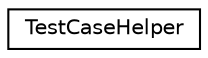 digraph "Graphical Class Hierarchy"
{
 // LATEX_PDF_SIZE
  edge [fontname="Helvetica",fontsize="10",labelfontname="Helvetica",labelfontsize="10"];
  node [fontname="Helvetica",fontsize="10",shape=record];
  rankdir="LR";
  Node0 [label="TestCaseHelper",height=0.2,width=0.4,color="black", fillcolor="white", style="filled",URL="$class_test_case_helper.html",tooltip="Test Case Helper."];
}
